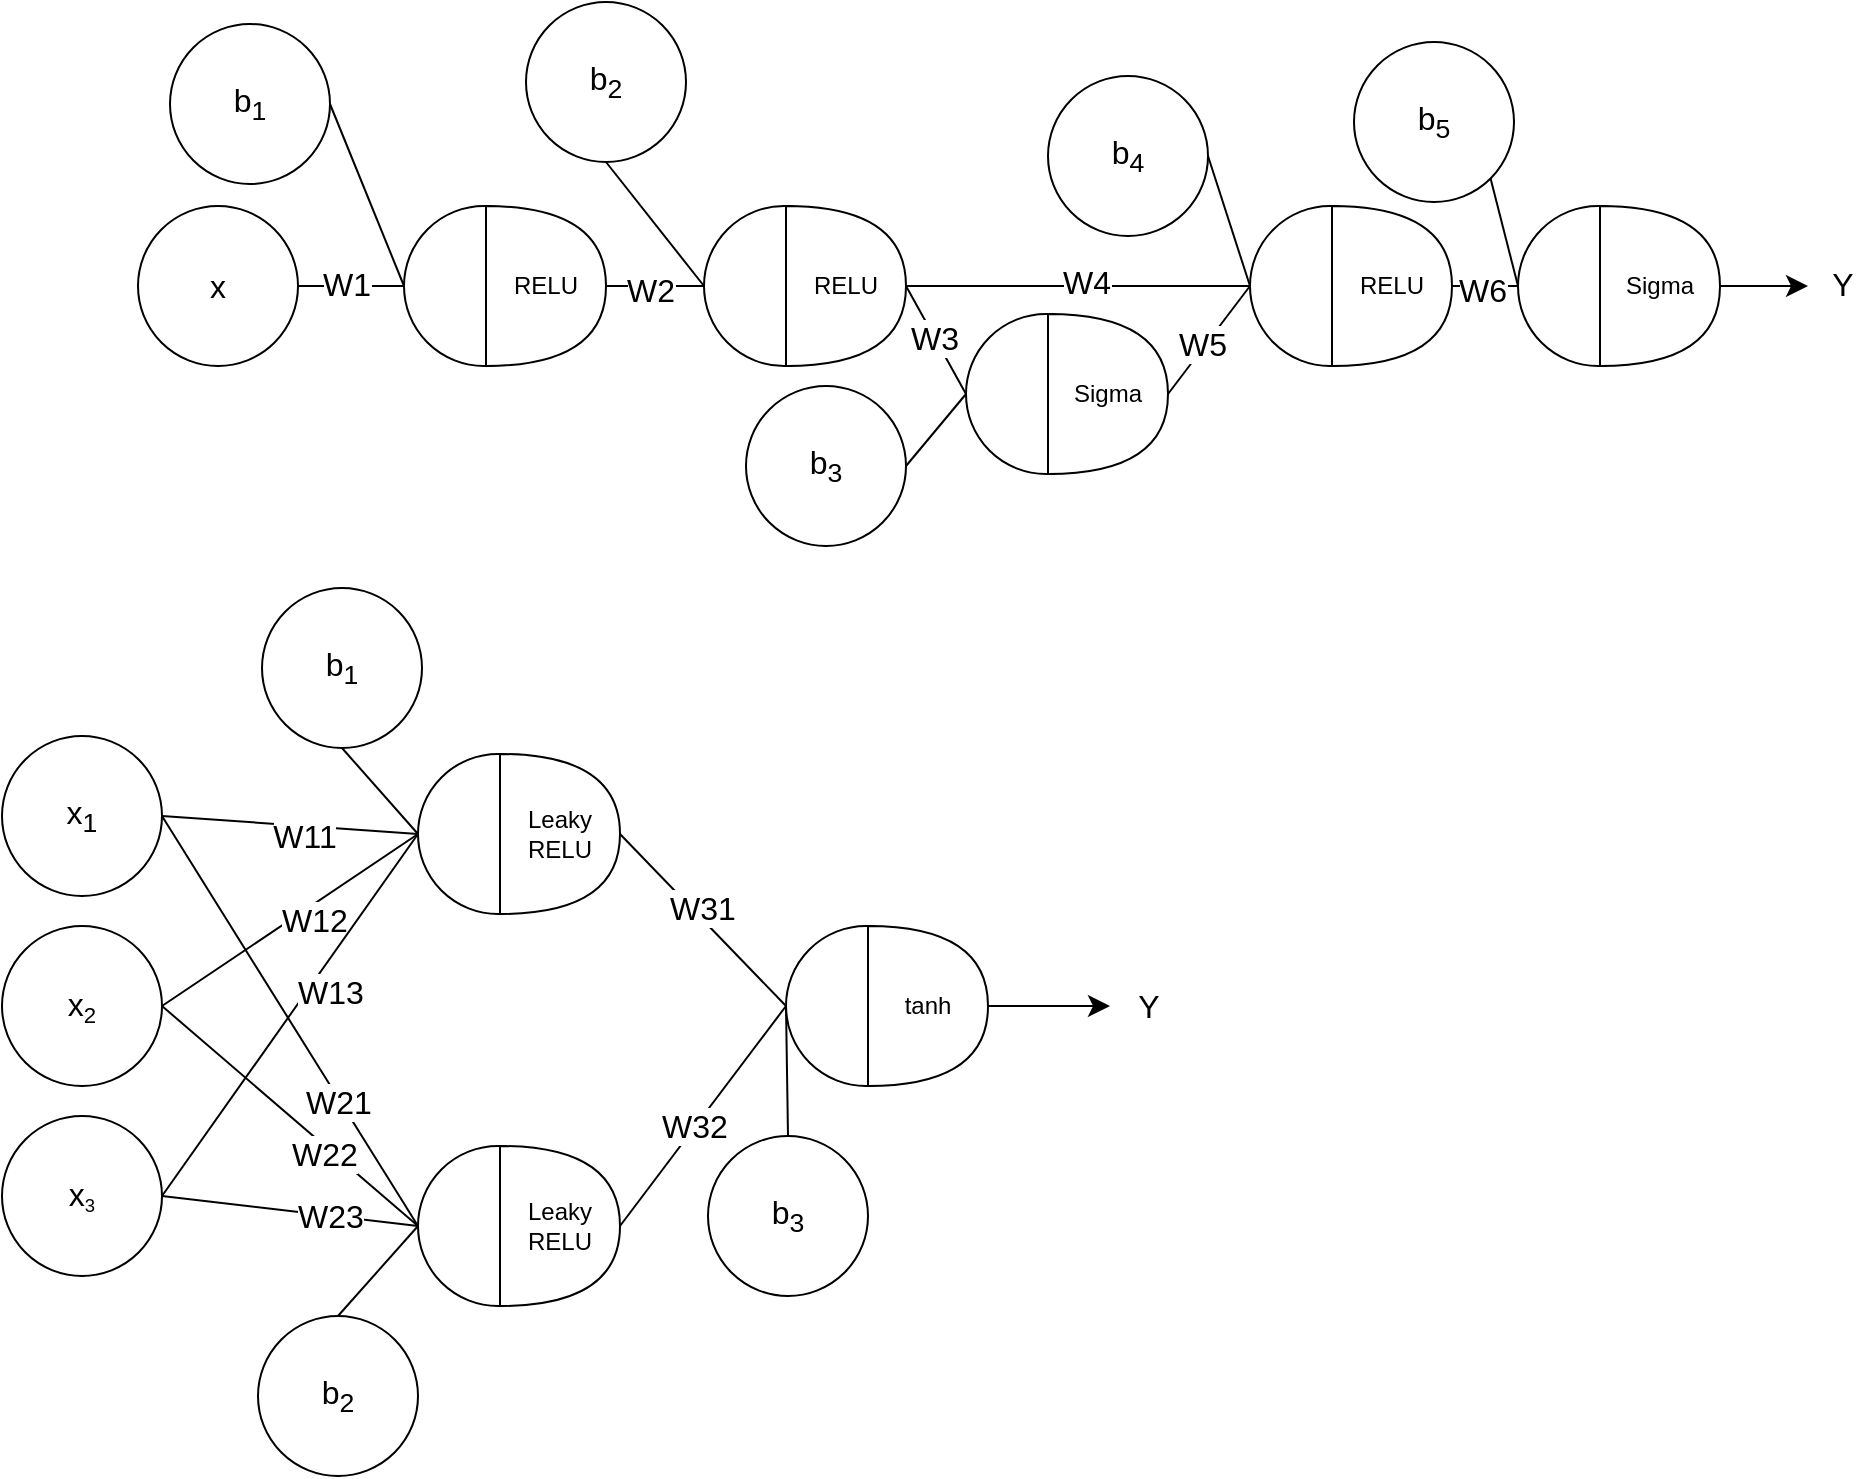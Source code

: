 <mxfile version="28.2.5">
  <diagram name="Page-1" id="1pAmYVb9hF-eDIAdQOnD">
    <mxGraphModel dx="1221" dy="2004" grid="0" gridSize="10" guides="1" tooltips="1" connect="1" arrows="1" fold="1" page="0" pageScale="1" pageWidth="850" pageHeight="1100" math="0" shadow="0">
      <root>
        <mxCell id="0" />
        <mxCell id="1" parent="0" />
        <mxCell id="8utM2XVJl7syz8fmWW9v-1" value="&lt;font style=&quot;font-size: 16px;&quot;&gt;x&lt;sub&gt;1&lt;/sub&gt;&lt;/font&gt;" style="ellipse;whiteSpace=wrap;html=1;aspect=fixed;" vertex="1" parent="1">
          <mxGeometry x="-524" y="-645" width="80" height="80" as="geometry" />
        </mxCell>
        <mxCell id="8utM2XVJl7syz8fmWW9v-2" value="&lt;font style=&quot;font-size: 16px;&quot;&gt;x&lt;/font&gt;&lt;font style=&quot;font-size: 13.333px;&quot;&gt;&lt;sub&gt;2&lt;/sub&gt;&lt;/font&gt;" style="ellipse;whiteSpace=wrap;html=1;aspect=fixed;" vertex="1" parent="1">
          <mxGeometry x="-524" y="-550" width="80" height="80" as="geometry" />
        </mxCell>
        <mxCell id="8utM2XVJl7syz8fmWW9v-3" value="&lt;font style=&quot;font-size: 16px;&quot;&gt;x&lt;/font&gt;&lt;font style=&quot;font-size: 11.111px;&quot;&gt;&lt;sub&gt;3&lt;/sub&gt;&lt;/font&gt;" style="ellipse;whiteSpace=wrap;html=1;aspect=fixed;" vertex="1" parent="1">
          <mxGeometry x="-524" y="-455" width="80" height="80" as="geometry" />
        </mxCell>
        <mxCell id="8utM2XVJl7syz8fmWW9v-4" value="" style="ellipse;whiteSpace=wrap;html=1;aspect=fixed;align=left;" vertex="1" parent="1">
          <mxGeometry x="-316" y="-636" width="80" height="80" as="geometry" />
        </mxCell>
        <mxCell id="8utM2XVJl7syz8fmWW9v-5" value="Leaky&lt;div&gt;RELU&lt;/div&gt;" style="shape=or;whiteSpace=wrap;html=1;" vertex="1" parent="1">
          <mxGeometry x="-275" y="-636" width="60" height="80" as="geometry" />
        </mxCell>
        <mxCell id="8utM2XVJl7syz8fmWW9v-6" value="" style="endArrow=none;html=1;rounded=0;fontSize=12;startSize=8;endSize=8;curved=1;exitX=1;exitY=0.5;exitDx=0;exitDy=0;entryX=0;entryY=0.5;entryDx=0;entryDy=0;" edge="1" parent="1" source="8utM2XVJl7syz8fmWW9v-1" target="8utM2XVJl7syz8fmWW9v-4">
          <mxGeometry width="50" height="50" relative="1" as="geometry">
            <mxPoint x="-365" y="-380" as="sourcePoint" />
            <mxPoint x="-315" y="-430" as="targetPoint" />
          </mxGeometry>
        </mxCell>
        <mxCell id="8utM2XVJl7syz8fmWW9v-9" value="&lt;font style=&quot;font-size: 16px;&quot;&gt;W11&lt;/font&gt;" style="edgeLabel;html=1;align=center;verticalAlign=middle;resizable=0;points=[];fontSize=12;" vertex="1" connectable="0" parent="8utM2XVJl7syz8fmWW9v-6">
          <mxGeometry x="-0.269" y="-2" relative="1" as="geometry">
            <mxPoint x="24" y="4" as="offset" />
          </mxGeometry>
        </mxCell>
        <mxCell id="8utM2XVJl7syz8fmWW9v-7" value="" style="endArrow=none;html=1;rounded=0;fontSize=12;startSize=8;endSize=8;curved=1;exitX=1;exitY=0.5;exitDx=0;exitDy=0;entryX=0;entryY=0.5;entryDx=0;entryDy=0;" edge="1" parent="1" source="8utM2XVJl7syz8fmWW9v-2" target="8utM2XVJl7syz8fmWW9v-4">
          <mxGeometry width="50" height="50" relative="1" as="geometry">
            <mxPoint x="-365" y="-380" as="sourcePoint" />
            <mxPoint x="-315" y="-430" as="targetPoint" />
          </mxGeometry>
        </mxCell>
        <mxCell id="8utM2XVJl7syz8fmWW9v-10" value="&lt;font style=&quot;font-size: 16px;&quot;&gt;W12&lt;/font&gt;" style="edgeLabel;html=1;align=center;verticalAlign=middle;resizable=0;points=[];fontSize=12;" vertex="1" connectable="0" parent="8utM2XVJl7syz8fmWW9v-7">
          <mxGeometry x="-0.302" y="-1" relative="1" as="geometry">
            <mxPoint x="30" y="-14" as="offset" />
          </mxGeometry>
        </mxCell>
        <mxCell id="8utM2XVJl7syz8fmWW9v-8" value="" style="endArrow=none;html=1;rounded=0;fontSize=12;startSize=8;endSize=8;curved=1;exitX=1;exitY=0.5;exitDx=0;exitDy=0;entryX=0;entryY=0.5;entryDx=0;entryDy=0;" edge="1" parent="1" source="8utM2XVJl7syz8fmWW9v-3" target="8utM2XVJl7syz8fmWW9v-4">
          <mxGeometry width="50" height="50" relative="1" as="geometry">
            <mxPoint x="-365" y="-380" as="sourcePoint" />
            <mxPoint x="-315" y="-430" as="targetPoint" />
          </mxGeometry>
        </mxCell>
        <mxCell id="8utM2XVJl7syz8fmWW9v-11" value="&lt;font style=&quot;font-size: 16px;&quot;&gt;W13&lt;/font&gt;" style="edgeLabel;html=1;align=center;verticalAlign=middle;resizable=0;points=[];fontSize=12;" vertex="1" connectable="0" parent="8utM2XVJl7syz8fmWW9v-8">
          <mxGeometry x="-0.233" relative="1" as="geometry">
            <mxPoint x="35" y="-33" as="offset" />
          </mxGeometry>
        </mxCell>
        <mxCell id="8utM2XVJl7syz8fmWW9v-12" value="" style="ellipse;whiteSpace=wrap;html=1;aspect=fixed;align=left;" vertex="1" parent="1">
          <mxGeometry x="-316" y="-440" width="80" height="80" as="geometry" />
        </mxCell>
        <mxCell id="8utM2XVJl7syz8fmWW9v-13" value="Leaky&lt;div&gt;RELU&lt;/div&gt;" style="shape=or;whiteSpace=wrap;html=1;" vertex="1" parent="1">
          <mxGeometry x="-275" y="-440" width="60" height="80" as="geometry" />
        </mxCell>
        <mxCell id="8utM2XVJl7syz8fmWW9v-14" value="" style="endArrow=none;html=1;rounded=0;fontSize=12;startSize=8;endSize=8;curved=1;exitX=1;exitY=0.5;exitDx=0;exitDy=0;entryX=0;entryY=0.5;entryDx=0;entryDy=0;" edge="1" parent="1" source="8utM2XVJl7syz8fmWW9v-1" target="8utM2XVJl7syz8fmWW9v-12">
          <mxGeometry width="50" height="50" relative="1" as="geometry">
            <mxPoint x="-343" y="-389" as="sourcePoint" />
            <mxPoint x="-293" y="-439" as="targetPoint" />
          </mxGeometry>
        </mxCell>
        <mxCell id="8utM2XVJl7syz8fmWW9v-15" value="&lt;font style=&quot;font-size: 16px;&quot;&gt;W21&lt;/font&gt;" style="edgeLabel;html=1;align=center;verticalAlign=middle;resizable=0;points=[];fontSize=12;" vertex="1" connectable="0" parent="8utM2XVJl7syz8fmWW9v-14">
          <mxGeometry x="0.39" y="-1" relative="1" as="geometry">
            <mxPoint as="offset" />
          </mxGeometry>
        </mxCell>
        <mxCell id="8utM2XVJl7syz8fmWW9v-16" value="" style="endArrow=none;html=1;rounded=0;fontSize=12;startSize=8;endSize=8;curved=1;exitX=1;exitY=0.5;exitDx=0;exitDy=0;entryX=0;entryY=0.5;entryDx=0;entryDy=0;" edge="1" parent="1" source="8utM2XVJl7syz8fmWW9v-2" target="8utM2XVJl7syz8fmWW9v-12">
          <mxGeometry width="50" height="50" relative="1" as="geometry">
            <mxPoint x="-343" y="-392" as="sourcePoint" />
            <mxPoint x="-293" y="-442" as="targetPoint" />
          </mxGeometry>
        </mxCell>
        <mxCell id="8utM2XVJl7syz8fmWW9v-17" value="&lt;font style=&quot;font-size: 16px;&quot;&gt;W22&lt;/font&gt;" style="edgeLabel;html=1;align=center;verticalAlign=middle;resizable=0;points=[];fontSize=12;" vertex="1" connectable="0" parent="8utM2XVJl7syz8fmWW9v-16">
          <mxGeometry x="0.299" y="-3" relative="1" as="geometry">
            <mxPoint as="offset" />
          </mxGeometry>
        </mxCell>
        <mxCell id="8utM2XVJl7syz8fmWW9v-18" value="" style="endArrow=none;html=1;rounded=0;fontSize=12;startSize=8;endSize=8;curved=1;exitX=1;exitY=0.5;exitDx=0;exitDy=0;entryX=0;entryY=0.5;entryDx=0;entryDy=0;" edge="1" parent="1" source="8utM2XVJl7syz8fmWW9v-3" target="8utM2XVJl7syz8fmWW9v-12">
          <mxGeometry width="50" height="50" relative="1" as="geometry">
            <mxPoint x="-343" y="-395" as="sourcePoint" />
            <mxPoint x="-293" y="-445" as="targetPoint" />
          </mxGeometry>
        </mxCell>
        <mxCell id="8utM2XVJl7syz8fmWW9v-19" value="&lt;font style=&quot;font-size: 16px;&quot;&gt;W23&lt;/font&gt;" style="edgeLabel;html=1;align=center;verticalAlign=middle;resizable=0;points=[];fontSize=12;" vertex="1" connectable="0" parent="8utM2XVJl7syz8fmWW9v-18">
          <mxGeometry x="0.313" relative="1" as="geometry">
            <mxPoint as="offset" />
          </mxGeometry>
        </mxCell>
        <mxCell id="8utM2XVJl7syz8fmWW9v-21" value="" style="ellipse;whiteSpace=wrap;html=1;aspect=fixed;align=left;" vertex="1" parent="1">
          <mxGeometry x="-132" y="-550" width="80" height="80" as="geometry" />
        </mxCell>
        <mxCell id="8utM2XVJl7syz8fmWW9v-22" value="tanh" style="shape=or;whiteSpace=wrap;html=1;" vertex="1" parent="1">
          <mxGeometry x="-91" y="-550" width="60" height="80" as="geometry" />
        </mxCell>
        <mxCell id="8utM2XVJl7syz8fmWW9v-23" value="" style="endArrow=none;html=1;rounded=0;fontSize=12;startSize=8;endSize=8;curved=1;exitX=1;exitY=0.5;exitDx=0;exitDy=0;exitPerimeter=0;entryX=0;entryY=0.5;entryDx=0;entryDy=0;" edge="1" parent="1" source="8utM2XVJl7syz8fmWW9v-5" target="8utM2XVJl7syz8fmWW9v-21">
          <mxGeometry width="50" height="50" relative="1" as="geometry">
            <mxPoint x="-113" y="-460" as="sourcePoint" />
            <mxPoint x="-63" y="-510" as="targetPoint" />
          </mxGeometry>
        </mxCell>
        <mxCell id="8utM2XVJl7syz8fmWW9v-24" value="&lt;font style=&quot;font-size: 16px;&quot;&gt;W31&lt;/font&gt;" style="edgeLabel;html=1;align=center;verticalAlign=middle;resizable=0;points=[];fontSize=12;" vertex="1" connectable="0" parent="8utM2XVJl7syz8fmWW9v-23">
          <mxGeometry x="-0.078" y="4" relative="1" as="geometry">
            <mxPoint as="offset" />
          </mxGeometry>
        </mxCell>
        <mxCell id="8utM2XVJl7syz8fmWW9v-25" value="" style="endArrow=none;html=1;rounded=0;fontSize=12;startSize=8;endSize=8;curved=1;exitX=1;exitY=0.5;exitDx=0;exitDy=0;exitPerimeter=0;entryX=0;entryY=0.5;entryDx=0;entryDy=0;" edge="1" parent="1" source="8utM2XVJl7syz8fmWW9v-13" target="8utM2XVJl7syz8fmWW9v-21">
          <mxGeometry width="50" height="50" relative="1" as="geometry">
            <mxPoint x="-177" y="-463" as="sourcePoint" />
            <mxPoint x="-127" y="-513" as="targetPoint" />
          </mxGeometry>
        </mxCell>
        <mxCell id="8utM2XVJl7syz8fmWW9v-26" value="&lt;font style=&quot;font-size: 16px;&quot;&gt;W32&lt;/font&gt;" style="edgeLabel;html=1;align=center;verticalAlign=middle;resizable=0;points=[];fontSize=12;" vertex="1" connectable="0" parent="8utM2XVJl7syz8fmWW9v-25">
          <mxGeometry x="-0.077" relative="1" as="geometry">
            <mxPoint x="-1" as="offset" />
          </mxGeometry>
        </mxCell>
        <mxCell id="8utM2XVJl7syz8fmWW9v-27" value="" style="endArrow=classic;html=1;rounded=0;fontSize=12;startSize=8;endSize=8;curved=1;exitX=1;exitY=0.5;exitDx=0;exitDy=0;exitPerimeter=0;" edge="1" parent="1" source="8utM2XVJl7syz8fmWW9v-22">
          <mxGeometry width="50" height="50" relative="1" as="geometry">
            <mxPoint x="-177" y="-466" as="sourcePoint" />
            <mxPoint x="30" y="-510" as="targetPoint" />
          </mxGeometry>
        </mxCell>
        <mxCell id="8utM2XVJl7syz8fmWW9v-28" value="Y" style="text;html=1;align=center;verticalAlign=middle;resizable=0;points=[];autosize=1;strokeColor=none;fillColor=none;fontSize=16;" vertex="1" parent="1">
          <mxGeometry x="34" y="-525.5" width="29" height="31" as="geometry" />
        </mxCell>
        <mxCell id="8utM2XVJl7syz8fmWW9v-29" value="&lt;span style=&quot;font-size: 16px;&quot;&gt;x&lt;/span&gt;" style="ellipse;whiteSpace=wrap;html=1;aspect=fixed;" vertex="1" parent="1">
          <mxGeometry x="-456" y="-910" width="80" height="80" as="geometry" />
        </mxCell>
        <mxCell id="8utM2XVJl7syz8fmWW9v-30" value="" style="ellipse;whiteSpace=wrap;html=1;aspect=fixed;align=left;" vertex="1" parent="1">
          <mxGeometry x="-323" y="-910" width="80" height="80" as="geometry" />
        </mxCell>
        <mxCell id="8utM2XVJl7syz8fmWW9v-31" value="RELU" style="shape=or;whiteSpace=wrap;html=1;" vertex="1" parent="1">
          <mxGeometry x="-282" y="-910" width="60" height="80" as="geometry" />
        </mxCell>
        <mxCell id="8utM2XVJl7syz8fmWW9v-32" value="&lt;font style=&quot;&quot;&gt;&lt;sub style=&quot;&quot;&gt;&lt;span style=&quot;font-size: 16px;&quot;&gt;b&lt;sub&gt;1&lt;/sub&gt;&lt;/span&gt;&lt;/sub&gt;&lt;/font&gt;" style="ellipse;whiteSpace=wrap;html=1;aspect=fixed;" vertex="1" parent="1">
          <mxGeometry x="-394" y="-719" width="80" height="80" as="geometry" />
        </mxCell>
        <mxCell id="8utM2XVJl7syz8fmWW9v-33" value="" style="endArrow=none;html=1;rounded=0;fontSize=12;startSize=8;endSize=8;curved=1;entryX=0.5;entryY=1;entryDx=0;entryDy=0;exitX=0;exitY=0.5;exitDx=0;exitDy=0;" edge="1" parent="1" source="8utM2XVJl7syz8fmWW9v-4" target="8utM2XVJl7syz8fmWW9v-32">
          <mxGeometry width="50" height="50" relative="1" as="geometry">
            <mxPoint x="-358" y="-547" as="sourcePoint" />
            <mxPoint x="-308" y="-597" as="targetPoint" />
          </mxGeometry>
        </mxCell>
        <mxCell id="8utM2XVJl7syz8fmWW9v-34" value="&lt;font style=&quot;&quot;&gt;&lt;sub style=&quot;&quot;&gt;&lt;span style=&quot;font-size: 16px;&quot;&gt;b&lt;sub&gt;2&lt;/sub&gt;&lt;/span&gt;&lt;/sub&gt;&lt;/font&gt;" style="ellipse;whiteSpace=wrap;html=1;aspect=fixed;" vertex="1" parent="1">
          <mxGeometry x="-396" y="-355" width="80" height="80" as="geometry" />
        </mxCell>
        <mxCell id="8utM2XVJl7syz8fmWW9v-35" value="" style="endArrow=none;html=1;rounded=0;fontSize=12;startSize=8;endSize=8;curved=1;exitX=0.5;exitY=0;exitDx=0;exitDy=0;entryX=0;entryY=0.5;entryDx=0;entryDy=0;" edge="1" parent="1" source="8utM2XVJl7syz8fmWW9v-34" target="8utM2XVJl7syz8fmWW9v-12">
          <mxGeometry width="50" height="50" relative="1" as="geometry">
            <mxPoint x="-358" y="-547" as="sourcePoint" />
            <mxPoint x="-308" y="-597" as="targetPoint" />
          </mxGeometry>
        </mxCell>
        <mxCell id="8utM2XVJl7syz8fmWW9v-36" value="&lt;font style=&quot;&quot;&gt;&lt;sub style=&quot;&quot;&gt;&lt;span style=&quot;font-size: 16px;&quot;&gt;b&lt;sub&gt;3&lt;/sub&gt;&lt;/span&gt;&lt;/sub&gt;&lt;/font&gt;" style="ellipse;whiteSpace=wrap;html=1;aspect=fixed;" vertex="1" parent="1">
          <mxGeometry x="-171" y="-445" width="80" height="80" as="geometry" />
        </mxCell>
        <mxCell id="8utM2XVJl7syz8fmWW9v-37" value="" style="endArrow=none;html=1;rounded=0;fontSize=12;startSize=8;endSize=8;curved=1;exitX=0.5;exitY=0;exitDx=0;exitDy=0;entryX=0;entryY=0.5;entryDx=0;entryDy=0;" edge="1" parent="1" source="8utM2XVJl7syz8fmWW9v-36" target="8utM2XVJl7syz8fmWW9v-21">
          <mxGeometry width="50" height="50" relative="1" as="geometry">
            <mxPoint x="-261" y="-541" as="sourcePoint" />
            <mxPoint x="-211" y="-591" as="targetPoint" />
          </mxGeometry>
        </mxCell>
        <mxCell id="8utM2XVJl7syz8fmWW9v-38" value="" style="endArrow=none;html=1;rounded=0;fontSize=12;startSize=8;endSize=8;curved=1;exitX=1;exitY=0.5;exitDx=0;exitDy=0;entryX=0;entryY=0.5;entryDx=0;entryDy=0;" edge="1" parent="1" source="8utM2XVJl7syz8fmWW9v-29" target="8utM2XVJl7syz8fmWW9v-30">
          <mxGeometry width="50" height="50" relative="1" as="geometry">
            <mxPoint x="-275" y="-747" as="sourcePoint" />
            <mxPoint x="-225" y="-797" as="targetPoint" />
          </mxGeometry>
        </mxCell>
        <mxCell id="8utM2XVJl7syz8fmWW9v-44" value="&lt;font style=&quot;font-size: 16px;&quot;&gt;W1&lt;/font&gt;" style="edgeLabel;html=1;align=center;verticalAlign=middle;resizable=0;points=[];fontSize=12;" vertex="1" connectable="0" parent="8utM2XVJl7syz8fmWW9v-38">
          <mxGeometry x="-0.094" y="1" relative="1" as="geometry">
            <mxPoint as="offset" />
          </mxGeometry>
        </mxCell>
        <mxCell id="8utM2XVJl7syz8fmWW9v-39" value="&lt;font style=&quot;font-size: 16px;&quot;&gt;b&lt;sub&gt;1&lt;/sub&gt;&lt;/font&gt;" style="ellipse;whiteSpace=wrap;html=1;aspect=fixed;" vertex="1" parent="1">
          <mxGeometry x="-440" y="-1001" width="80" height="80" as="geometry" />
        </mxCell>
        <mxCell id="8utM2XVJl7syz8fmWW9v-40" value="" style="endArrow=none;html=1;rounded=0;fontSize=12;startSize=8;endSize=8;curved=1;exitX=1;exitY=0.5;exitDx=0;exitDy=0;entryX=0;entryY=0.5;entryDx=0;entryDy=0;" edge="1" parent="1" source="8utM2XVJl7syz8fmWW9v-39" target="8utM2XVJl7syz8fmWW9v-30">
          <mxGeometry width="50" height="50" relative="1" as="geometry">
            <mxPoint x="-275" y="-747" as="sourcePoint" />
            <mxPoint x="-225" y="-797" as="targetPoint" />
          </mxGeometry>
        </mxCell>
        <mxCell id="8utM2XVJl7syz8fmWW9v-41" value="" style="endArrow=none;html=1;rounded=0;fontSize=12;startSize=8;endSize=8;curved=1;exitX=1;exitY=0.5;exitDx=0;exitDy=0;exitPerimeter=0;entryX=0;entryY=0.5;entryDx=0;entryDy=0;" edge="1" parent="1" source="8utM2XVJl7syz8fmWW9v-31" target="8utM2XVJl7syz8fmWW9v-42">
          <mxGeometry width="50" height="50" relative="1" as="geometry">
            <mxPoint x="-188" y="-761" as="sourcePoint" />
            <mxPoint x="-163" y="-868" as="targetPoint" />
          </mxGeometry>
        </mxCell>
        <mxCell id="8utM2XVJl7syz8fmWW9v-45" value="&lt;font style=&quot;font-size: 16px;&quot;&gt;W2&lt;/font&gt;" style="edgeLabel;html=1;align=center;verticalAlign=middle;resizable=0;points=[];fontSize=12;" vertex="1" connectable="0" parent="8utM2XVJl7syz8fmWW9v-41">
          <mxGeometry x="-0.102" y="-2" relative="1" as="geometry">
            <mxPoint as="offset" />
          </mxGeometry>
        </mxCell>
        <mxCell id="8utM2XVJl7syz8fmWW9v-42" value="" style="ellipse;whiteSpace=wrap;html=1;aspect=fixed;align=left;" vertex="1" parent="1">
          <mxGeometry x="-173" y="-910" width="80" height="80" as="geometry" />
        </mxCell>
        <mxCell id="8utM2XVJl7syz8fmWW9v-43" value="RELU" style="shape=or;whiteSpace=wrap;html=1;" vertex="1" parent="1">
          <mxGeometry x="-132" y="-910" width="60" height="80" as="geometry" />
        </mxCell>
        <mxCell id="8utM2XVJl7syz8fmWW9v-46" value="&lt;font style=&quot;font-size: 16px;&quot;&gt;b&lt;sub&gt;2&lt;/sub&gt;&lt;/font&gt;" style="ellipse;whiteSpace=wrap;html=1;aspect=fixed;" vertex="1" parent="1">
          <mxGeometry x="-262" y="-1012" width="80" height="80" as="geometry" />
        </mxCell>
        <mxCell id="8utM2XVJl7syz8fmWW9v-47" value="" style="endArrow=none;html=1;rounded=0;fontSize=12;startSize=8;endSize=8;curved=1;entryX=0.5;entryY=1;entryDx=0;entryDy=0;exitX=0;exitY=0.5;exitDx=0;exitDy=0;" edge="1" parent="1" source="8utM2XVJl7syz8fmWW9v-42" target="8utM2XVJl7syz8fmWW9v-46">
          <mxGeometry width="50" height="50" relative="1" as="geometry">
            <mxPoint x="-235" y="-771" as="sourcePoint" />
            <mxPoint x="-185" y="-821" as="targetPoint" />
          </mxGeometry>
        </mxCell>
        <mxCell id="8utM2XVJl7syz8fmWW9v-48" value="" style="ellipse;whiteSpace=wrap;html=1;aspect=fixed;align=left;" vertex="1" parent="1">
          <mxGeometry x="100" y="-910" width="80" height="80" as="geometry" />
        </mxCell>
        <mxCell id="8utM2XVJl7syz8fmWW9v-49" value="RELU" style="shape=or;whiteSpace=wrap;html=1;" vertex="1" parent="1">
          <mxGeometry x="141.0" y="-910" width="60" height="80" as="geometry" />
        </mxCell>
        <mxCell id="8utM2XVJl7syz8fmWW9v-50" value="" style="endArrow=none;html=1;rounded=0;fontSize=12;startSize=8;endSize=8;curved=1;exitX=1;exitY=0.5;exitDx=0;exitDy=0;exitPerimeter=0;entryX=0;entryY=0.5;entryDx=0;entryDy=0;" edge="1" parent="1" source="8utM2XVJl7syz8fmWW9v-43" target="8utM2XVJl7syz8fmWW9v-48">
          <mxGeometry width="50" height="50" relative="1" as="geometry">
            <mxPoint x="-61" y="-845" as="sourcePoint" />
            <mxPoint x="-11" y="-895" as="targetPoint" />
          </mxGeometry>
        </mxCell>
        <mxCell id="8utM2XVJl7syz8fmWW9v-51" value="&lt;font style=&quot;font-size: 16px;&quot;&gt;W4&lt;/font&gt;" style="edgeLabel;html=1;align=center;verticalAlign=middle;resizable=0;points=[];fontSize=12;" vertex="1" connectable="0" parent="8utM2XVJl7syz8fmWW9v-50">
          <mxGeometry x="0.042" y="2" relative="1" as="geometry">
            <mxPoint as="offset" />
          </mxGeometry>
        </mxCell>
        <mxCell id="8utM2XVJl7syz8fmWW9v-52" value="" style="ellipse;whiteSpace=wrap;html=1;aspect=fixed;align=left;" vertex="1" parent="1">
          <mxGeometry x="-42" y="-856" width="80" height="80" as="geometry" />
        </mxCell>
        <mxCell id="8utM2XVJl7syz8fmWW9v-53" value="Sigma" style="shape=or;whiteSpace=wrap;html=1;" vertex="1" parent="1">
          <mxGeometry x="-1" y="-856" width="60" height="80" as="geometry" />
        </mxCell>
        <mxCell id="8utM2XVJl7syz8fmWW9v-54" value="" style="endArrow=none;html=1;rounded=0;fontSize=12;startSize=8;endSize=8;curved=1;exitX=1;exitY=0.5;exitDx=0;exitDy=0;exitPerimeter=0;entryX=0;entryY=0.5;entryDx=0;entryDy=0;" edge="1" parent="1" source="8utM2XVJl7syz8fmWW9v-43" target="8utM2XVJl7syz8fmWW9v-52">
          <mxGeometry width="50" height="50" relative="1" as="geometry">
            <mxPoint x="-61" y="-848" as="sourcePoint" />
            <mxPoint x="-11" y="-898" as="targetPoint" />
          </mxGeometry>
        </mxCell>
        <mxCell id="8utM2XVJl7syz8fmWW9v-55" value="&lt;font style=&quot;font-size: 16px;&quot;&gt;W3&lt;/font&gt;" style="edgeLabel;html=1;align=center;verticalAlign=middle;resizable=0;points=[];fontSize=12;" vertex="1" connectable="0" parent="8utM2XVJl7syz8fmWW9v-54">
          <mxGeometry x="-0.044" relative="1" as="geometry">
            <mxPoint x="-1" as="offset" />
          </mxGeometry>
        </mxCell>
        <mxCell id="8utM2XVJl7syz8fmWW9v-56" value="" style="endArrow=none;html=1;rounded=0;fontSize=12;startSize=8;endSize=8;curved=1;exitX=0;exitY=0.5;exitDx=0;exitDy=0;entryX=1;entryY=0.5;entryDx=0;entryDy=0;" edge="1" parent="1" source="8utM2XVJl7syz8fmWW9v-52" target="8utM2XVJl7syz8fmWW9v-57">
          <mxGeometry width="50" height="50" relative="1" as="geometry">
            <mxPoint x="-7" y="-808" as="sourcePoint" />
            <mxPoint x="-62" y="-788" as="targetPoint" />
          </mxGeometry>
        </mxCell>
        <mxCell id="8utM2XVJl7syz8fmWW9v-57" value="&lt;font style=&quot;&quot;&gt;&lt;sub style=&quot;&quot;&gt;&lt;span style=&quot;font-size: 16px;&quot;&gt;b&lt;sub&gt;3&lt;/sub&gt;&lt;/span&gt;&lt;/sub&gt;&lt;/font&gt;" style="ellipse;whiteSpace=wrap;html=1;aspect=fixed;" vertex="1" parent="1">
          <mxGeometry x="-152" y="-820" width="80" height="80" as="geometry" />
        </mxCell>
        <mxCell id="8utM2XVJl7syz8fmWW9v-58" value="&lt;font style=&quot;&quot;&gt;&lt;sub style=&quot;&quot;&gt;&lt;span style=&quot;font-size: 16px;&quot;&gt;b&lt;sub&gt;4&lt;/sub&gt;&lt;/span&gt;&lt;/sub&gt;&lt;/font&gt;" style="ellipse;whiteSpace=wrap;html=1;aspect=fixed;" vertex="1" parent="1">
          <mxGeometry x="-1" y="-975" width="80" height="80" as="geometry" />
        </mxCell>
        <mxCell id="8utM2XVJl7syz8fmWW9v-59" value="" style="endArrow=none;html=1;rounded=0;fontSize=12;startSize=8;endSize=8;curved=1;entryX=1;entryY=0.5;entryDx=0;entryDy=0;exitX=0;exitY=0.5;exitDx=0;exitDy=0;" edge="1" parent="1" source="8utM2XVJl7syz8fmWW9v-48" target="8utM2XVJl7syz8fmWW9v-58">
          <mxGeometry width="50" height="50" relative="1" as="geometry">
            <mxPoint x="132" y="-869" as="sourcePoint" />
            <mxPoint x="182" y="-919" as="targetPoint" />
          </mxGeometry>
        </mxCell>
        <mxCell id="8utM2XVJl7syz8fmWW9v-60" value="" style="endArrow=none;html=1;rounded=0;fontSize=12;startSize=8;endSize=8;curved=1;exitX=1;exitY=0.5;exitDx=0;exitDy=0;exitPerimeter=0;entryX=0;entryY=0.5;entryDx=0;entryDy=0;" edge="1" parent="1" source="8utM2XVJl7syz8fmWW9v-53" target="8utM2XVJl7syz8fmWW9v-48">
          <mxGeometry width="50" height="50" relative="1" as="geometry">
            <mxPoint x="132" y="-869" as="sourcePoint" />
            <mxPoint x="182" y="-919" as="targetPoint" />
          </mxGeometry>
        </mxCell>
        <mxCell id="8utM2XVJl7syz8fmWW9v-61" value="&lt;font style=&quot;font-size: 16px;&quot;&gt;W5&lt;/font&gt;" style="edgeLabel;html=1;align=center;verticalAlign=middle;resizable=0;points=[];fontSize=12;" vertex="1" connectable="0" parent="8utM2XVJl7syz8fmWW9v-60">
          <mxGeometry x="-0.132" y="1" relative="1" as="geometry">
            <mxPoint y="-1" as="offset" />
          </mxGeometry>
        </mxCell>
        <mxCell id="8utM2XVJl7syz8fmWW9v-62" value="" style="ellipse;whiteSpace=wrap;html=1;aspect=fixed;align=left;" vertex="1" parent="1">
          <mxGeometry x="234" y="-910" width="80" height="80" as="geometry" />
        </mxCell>
        <mxCell id="8utM2XVJl7syz8fmWW9v-63" value="Sigma" style="shape=or;whiteSpace=wrap;html=1;" vertex="1" parent="1">
          <mxGeometry x="275" y="-910" width="60" height="80" as="geometry" />
        </mxCell>
        <mxCell id="8utM2XVJl7syz8fmWW9v-64" value="" style="endArrow=none;html=1;rounded=0;fontSize=12;startSize=8;endSize=8;curved=1;exitX=1;exitY=0.5;exitDx=0;exitDy=0;exitPerimeter=0;entryX=0;entryY=0.5;entryDx=0;entryDy=0;" edge="1" parent="1" source="8utM2XVJl7syz8fmWW9v-49" target="8utM2XVJl7syz8fmWW9v-62">
          <mxGeometry width="50" height="50" relative="1" as="geometry">
            <mxPoint x="236" y="-906" as="sourcePoint" />
            <mxPoint x="286" y="-956" as="targetPoint" />
          </mxGeometry>
        </mxCell>
        <mxCell id="8utM2XVJl7syz8fmWW9v-65" value="&lt;font style=&quot;font-size: 16px;&quot;&gt;W6&lt;/font&gt;" style="edgeLabel;html=1;align=center;verticalAlign=middle;resizable=0;points=[];fontSize=12;" vertex="1" connectable="0" parent="8utM2XVJl7syz8fmWW9v-64">
          <mxGeometry x="-0.091" y="-2" relative="1" as="geometry">
            <mxPoint as="offset" />
          </mxGeometry>
        </mxCell>
        <mxCell id="8utM2XVJl7syz8fmWW9v-66" value="&lt;font style=&quot;&quot;&gt;&lt;sub style=&quot;&quot;&gt;&lt;span style=&quot;font-size: 16px;&quot;&gt;b&lt;sub&gt;5&lt;/sub&gt;&lt;/span&gt;&lt;/sub&gt;&lt;/font&gt;" style="ellipse;whiteSpace=wrap;html=1;aspect=fixed;" vertex="1" parent="1">
          <mxGeometry x="152" y="-992" width="80" height="80" as="geometry" />
        </mxCell>
        <mxCell id="8utM2XVJl7syz8fmWW9v-67" value="" style="endArrow=none;html=1;rounded=0;fontSize=12;startSize=8;endSize=8;curved=1;exitX=1;exitY=1;exitDx=0;exitDy=0;entryX=0;entryY=0.5;entryDx=0;entryDy=0;" edge="1" parent="1" source="8utM2XVJl7syz8fmWW9v-66" target="8utM2XVJl7syz8fmWW9v-62">
          <mxGeometry width="50" height="50" relative="1" as="geometry">
            <mxPoint x="159" y="-979" as="sourcePoint" />
            <mxPoint x="209" y="-1029" as="targetPoint" />
          </mxGeometry>
        </mxCell>
        <mxCell id="8utM2XVJl7syz8fmWW9v-71" value="" style="endArrow=classic;html=1;rounded=0;fontSize=12;startSize=8;endSize=8;curved=1;exitX=1;exitY=0.5;exitDx=0;exitDy=0;exitPerimeter=0;" edge="1" parent="1" source="8utM2XVJl7syz8fmWW9v-63">
          <mxGeometry width="50" height="50" relative="1" as="geometry">
            <mxPoint x="201" y="-936" as="sourcePoint" />
            <mxPoint x="379" y="-870" as="targetPoint" />
          </mxGeometry>
        </mxCell>
        <mxCell id="8utM2XVJl7syz8fmWW9v-72" value="Y" style="text;html=1;align=center;verticalAlign=middle;resizable=0;points=[];autosize=1;strokeColor=none;fillColor=none;fontSize=16;" vertex="1" parent="1">
          <mxGeometry x="381.5" y="-886.5" width="29" height="31" as="geometry" />
        </mxCell>
      </root>
    </mxGraphModel>
  </diagram>
</mxfile>
